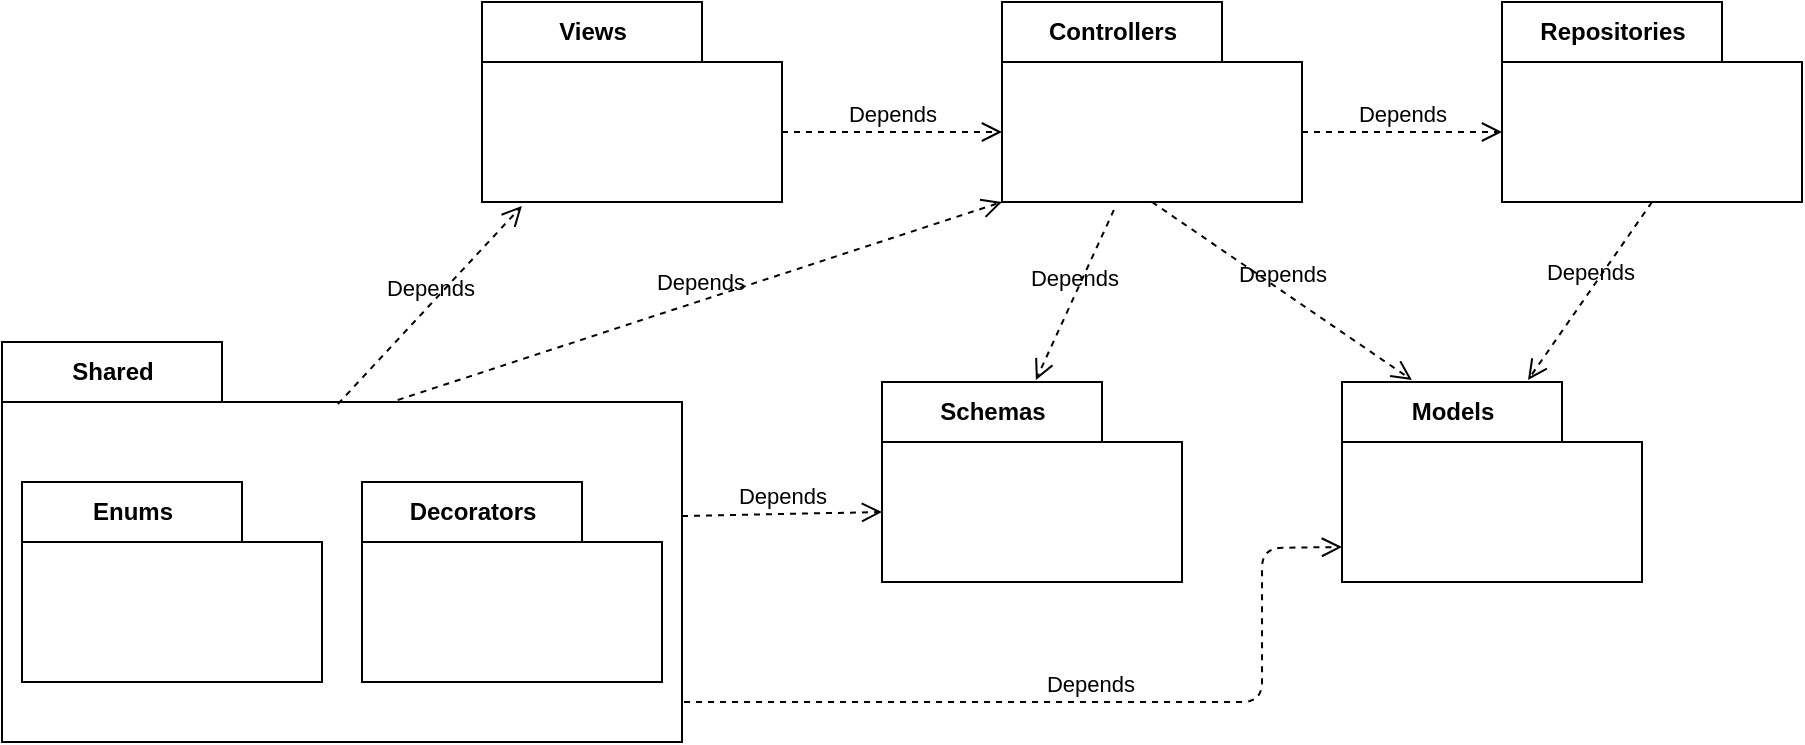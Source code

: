 <mxfile>
    <diagram id="vnuYw7EP30Aa-bbVlAoq" name="Page-1">
        <mxGraphModel dx="1942" dy="565" grid="1" gridSize="10" guides="1" tooltips="1" connect="1" arrows="1" fold="1" page="1" pageScale="1" pageWidth="850" pageHeight="1100" math="0" shadow="0">
            <root>
                <mxCell id="0"/>
                <mxCell id="1" parent="0"/>
                <mxCell id="2" value="Views" style="shape=folder;fontStyle=1;tabWidth=110;tabHeight=30;tabPosition=left;html=1;boundedLbl=1;labelInHeader=1;container=1;collapsible=0;" vertex="1" parent="1">
                    <mxGeometry x="110" y="160" width="150" height="100" as="geometry"/>
                </mxCell>
                <mxCell id="3" value="" style="html=1;strokeColor=none;resizeWidth=1;resizeHeight=1;fillColor=none;part=1;connectable=0;allowArrows=0;deletable=0;" vertex="1" parent="2">
                    <mxGeometry width="150" height="70" relative="1" as="geometry">
                        <mxPoint y="30" as="offset"/>
                    </mxGeometry>
                </mxCell>
                <mxCell id="4" value="Controllers" style="shape=folder;fontStyle=1;tabWidth=110;tabHeight=30;tabPosition=left;html=1;boundedLbl=1;labelInHeader=1;container=1;collapsible=0;" vertex="1" parent="1">
                    <mxGeometry x="370" y="160" width="150" height="100" as="geometry"/>
                </mxCell>
                <mxCell id="5" value="" style="html=1;strokeColor=none;resizeWidth=1;resizeHeight=1;fillColor=none;part=1;connectable=0;allowArrows=0;deletable=0;" vertex="1" parent="4">
                    <mxGeometry width="150" height="70" relative="1" as="geometry">
                        <mxPoint y="30" as="offset"/>
                    </mxGeometry>
                </mxCell>
                <mxCell id="8" value="Schemas" style="shape=folder;fontStyle=1;tabWidth=110;tabHeight=30;tabPosition=left;html=1;boundedLbl=1;labelInHeader=1;container=1;collapsible=0;" vertex="1" parent="1">
                    <mxGeometry x="310" y="350" width="150" height="100" as="geometry"/>
                </mxCell>
                <mxCell id="9" value="" style="html=1;strokeColor=none;resizeWidth=1;resizeHeight=1;fillColor=none;part=1;connectable=0;allowArrows=0;deletable=0;" vertex="1" parent="8">
                    <mxGeometry width="150" height="70" relative="1" as="geometry">
                        <mxPoint y="30" as="offset"/>
                    </mxGeometry>
                </mxCell>
                <mxCell id="10" value="Models" style="shape=folder;fontStyle=1;tabWidth=110;tabHeight=30;tabPosition=left;html=1;boundedLbl=1;labelInHeader=1;container=1;collapsible=0;" vertex="1" parent="1">
                    <mxGeometry x="540" y="350" width="150" height="100" as="geometry"/>
                </mxCell>
                <mxCell id="11" value="" style="html=1;strokeColor=none;resizeWidth=1;resizeHeight=1;fillColor=none;part=1;connectable=0;allowArrows=0;deletable=0;" vertex="1" parent="10">
                    <mxGeometry width="150" height="70" relative="1" as="geometry">
                        <mxPoint y="30" as="offset"/>
                    </mxGeometry>
                </mxCell>
                <mxCell id="12" value="Repositories" style="shape=folder;fontStyle=1;tabWidth=110;tabHeight=30;tabPosition=left;html=1;boundedLbl=1;labelInHeader=1;container=1;collapsible=0;" vertex="1" parent="1">
                    <mxGeometry x="620" y="160" width="150" height="100" as="geometry"/>
                </mxCell>
                <mxCell id="13" value="" style="html=1;strokeColor=none;resizeWidth=1;resizeHeight=1;fillColor=none;part=1;connectable=0;allowArrows=0;deletable=0;" vertex="1" parent="12">
                    <mxGeometry width="150" height="70" relative="1" as="geometry">
                        <mxPoint y="30" as="offset"/>
                    </mxGeometry>
                </mxCell>
                <mxCell id="14" value="Depends" style="endArrow=open;startArrow=none;endFill=0;startFill=0;endSize=8;html=1;verticalAlign=bottom;dashed=1;labelBackgroundColor=none;exitX=0;exitY=0;exitDx=150;exitDy=65;exitPerimeter=0;entryX=0;entryY=0;entryDx=0;entryDy=65;entryPerimeter=0;" edge="1" parent="1" source="2" target="4">
                    <mxGeometry width="160" relative="1" as="geometry">
                        <mxPoint x="340" y="260" as="sourcePoint"/>
                        <mxPoint x="500" y="260" as="targetPoint"/>
                        <mxPoint as="offset"/>
                    </mxGeometry>
                </mxCell>
                <mxCell id="16" value="Depends" style="endArrow=open;startArrow=none;endFill=0;startFill=0;endSize=8;html=1;verticalAlign=bottom;dashed=1;labelBackgroundColor=none;exitX=0;exitY=0;exitDx=150;exitDy=65;exitPerimeter=0;entryX=0;entryY=0;entryDx=0;entryDy=65;entryPerimeter=0;" edge="1" parent="1" source="4" target="12">
                    <mxGeometry width="160" relative="1" as="geometry">
                        <mxPoint x="340" y="260" as="sourcePoint"/>
                        <mxPoint x="500" y="260" as="targetPoint"/>
                        <mxPoint as="offset"/>
                    </mxGeometry>
                </mxCell>
                <mxCell id="17" value="Depends" style="endArrow=open;startArrow=none;endFill=0;startFill=0;endSize=8;html=1;verticalAlign=bottom;dashed=1;labelBackgroundColor=none;exitX=0.5;exitY=1;exitDx=0;exitDy=0;exitPerimeter=0;entryX=0.62;entryY=-0.01;entryDx=0;entryDy=0;entryPerimeter=0;" edge="1" parent="1" source="12" target="10">
                    <mxGeometry width="160" relative="1" as="geometry">
                        <mxPoint x="570" y="190" as="sourcePoint"/>
                        <mxPoint x="540" y="260" as="targetPoint"/>
                    </mxGeometry>
                </mxCell>
                <mxCell id="18" value="Depends" style="endArrow=open;startArrow=none;endFill=0;startFill=0;endSize=8;html=1;verticalAlign=bottom;dashed=1;labelBackgroundColor=none;exitX=0.5;exitY=1;exitDx=0;exitDy=0;exitPerimeter=0;entryX=0.233;entryY=-0.01;entryDx=0;entryDy=0;entryPerimeter=0;" edge="1" parent="1" source="4" target="10">
                    <mxGeometry width="160" relative="1" as="geometry">
                        <mxPoint x="340" y="260" as="sourcePoint"/>
                        <mxPoint x="500" y="260" as="targetPoint"/>
                    </mxGeometry>
                </mxCell>
                <mxCell id="19" value="Depends" style="endArrow=open;startArrow=none;endFill=0;startFill=0;endSize=8;html=1;verticalAlign=bottom;dashed=1;labelBackgroundColor=none;exitX=0.373;exitY=1.04;exitDx=0;exitDy=0;exitPerimeter=0;entryX=0.513;entryY=-0.01;entryDx=0;entryDy=0;entryPerimeter=0;" edge="1" parent="1" source="4" target="8">
                    <mxGeometry x="0.008" width="160" relative="1" as="geometry">
                        <mxPoint x="340" y="260" as="sourcePoint"/>
                        <mxPoint x="500" y="260" as="targetPoint"/>
                        <mxPoint as="offset"/>
                    </mxGeometry>
                </mxCell>
                <mxCell id="20" value="Shared" style="shape=folder;fontStyle=1;tabWidth=110;tabHeight=30;tabPosition=left;html=1;boundedLbl=1;labelInHeader=1;container=1;collapsible=0;" vertex="1" parent="1">
                    <mxGeometry x="-130" y="330" width="340" height="200" as="geometry"/>
                </mxCell>
                <mxCell id="21" value="" style="html=1;strokeColor=none;resizeWidth=1;resizeHeight=1;fillColor=none;part=1;connectable=0;allowArrows=0;deletable=0;" vertex="1" parent="20">
                    <mxGeometry width="340" height="140" relative="1" as="geometry">
                        <mxPoint y="30" as="offset"/>
                    </mxGeometry>
                </mxCell>
                <mxCell id="22" value="Enums" style="shape=folder;fontStyle=1;tabWidth=110;tabHeight=30;tabPosition=left;html=1;boundedLbl=1;labelInHeader=1;container=1;collapsible=0;" vertex="1" parent="20">
                    <mxGeometry x="10" y="70" width="150" height="100" as="geometry"/>
                </mxCell>
                <mxCell id="23" value="" style="html=1;strokeColor=none;resizeWidth=1;resizeHeight=1;fillColor=none;part=1;connectable=0;allowArrows=0;deletable=0;" vertex="1" parent="22">
                    <mxGeometry width="150" height="70" relative="1" as="geometry">
                        <mxPoint y="30" as="offset"/>
                    </mxGeometry>
                </mxCell>
                <mxCell id="24" value="Decorators" style="shape=folder;fontStyle=1;tabWidth=110;tabHeight=30;tabPosition=left;html=1;boundedLbl=1;labelInHeader=1;container=1;collapsible=0;" vertex="1" parent="20">
                    <mxGeometry x="180" y="70" width="150" height="100" as="geometry"/>
                </mxCell>
                <mxCell id="25" value="" style="html=1;strokeColor=none;resizeWidth=1;resizeHeight=1;fillColor=none;part=1;connectable=0;allowArrows=0;deletable=0;" vertex="1" parent="24">
                    <mxGeometry width="150" height="70" relative="1" as="geometry">
                        <mxPoint y="30" as="offset"/>
                    </mxGeometry>
                </mxCell>
                <mxCell id="26" value="Depends" style="endArrow=open;startArrow=none;endFill=0;startFill=0;endSize=8;html=1;verticalAlign=bottom;dashed=1;labelBackgroundColor=none;exitX=0.494;exitY=0.155;exitDx=0;exitDy=0;exitPerimeter=0;entryX=0.133;entryY=1.02;entryDx=0;entryDy=0;entryPerimeter=0;" edge="1" parent="1" source="20" target="2">
                    <mxGeometry width="160" relative="1" as="geometry">
                        <mxPoint x="270" y="235" as="sourcePoint"/>
                        <mxPoint x="380" y="235" as="targetPoint"/>
                        <mxPoint as="offset"/>
                    </mxGeometry>
                </mxCell>
                <mxCell id="27" value="Depends" style="endArrow=open;startArrow=none;endFill=0;startFill=0;endSize=8;html=1;verticalAlign=bottom;dashed=1;labelBackgroundColor=none;exitX=0.582;exitY=0.145;exitDx=0;exitDy=0;exitPerimeter=0;entryX=0;entryY=0;entryDx=0;entryDy=100;entryPerimeter=0;" edge="1" parent="1" source="20" target="4">
                    <mxGeometry width="160" relative="1" as="geometry">
                        <mxPoint x="47.96" y="371" as="sourcePoint"/>
                        <mxPoint x="139.95" y="272" as="targetPoint"/>
                        <mxPoint as="offset"/>
                    </mxGeometry>
                </mxCell>
                <mxCell id="28" value="Depends" style="endArrow=open;startArrow=none;endFill=0;startFill=0;endSize=8;html=1;verticalAlign=bottom;dashed=1;labelBackgroundColor=none;entryX=0;entryY=0;entryDx=0;entryDy=82.5;entryPerimeter=0;exitX=1.003;exitY=0.9;exitDx=0;exitDy=0;exitPerimeter=0;" edge="1" parent="1" source="20" target="10">
                    <mxGeometry width="160" relative="1" as="geometry">
                        <mxPoint x="220" y="510" as="sourcePoint"/>
                        <mxPoint x="450" y="420" as="targetPoint"/>
                        <mxPoint as="offset"/>
                        <Array as="points">
                            <mxPoint x="500" y="510"/>
                            <mxPoint x="500" y="433"/>
                        </Array>
                    </mxGeometry>
                </mxCell>
                <mxCell id="29" value="Depends" style="endArrow=open;startArrow=none;endFill=0;startFill=0;endSize=8;html=1;verticalAlign=bottom;dashed=1;labelBackgroundColor=none;entryX=0;entryY=0;entryDx=0;entryDy=65;entryPerimeter=0;exitX=1;exitY=0.435;exitDx=0;exitDy=0;exitPerimeter=0;" edge="1" parent="1" source="20" target="8">
                    <mxGeometry width="160" relative="1" as="geometry">
                        <mxPoint x="210" y="435" as="sourcePoint"/>
                        <mxPoint x="390" y="280" as="targetPoint"/>
                        <mxPoint as="offset"/>
                    </mxGeometry>
                </mxCell>
            </root>
        </mxGraphModel>
    </diagram>
</mxfile>